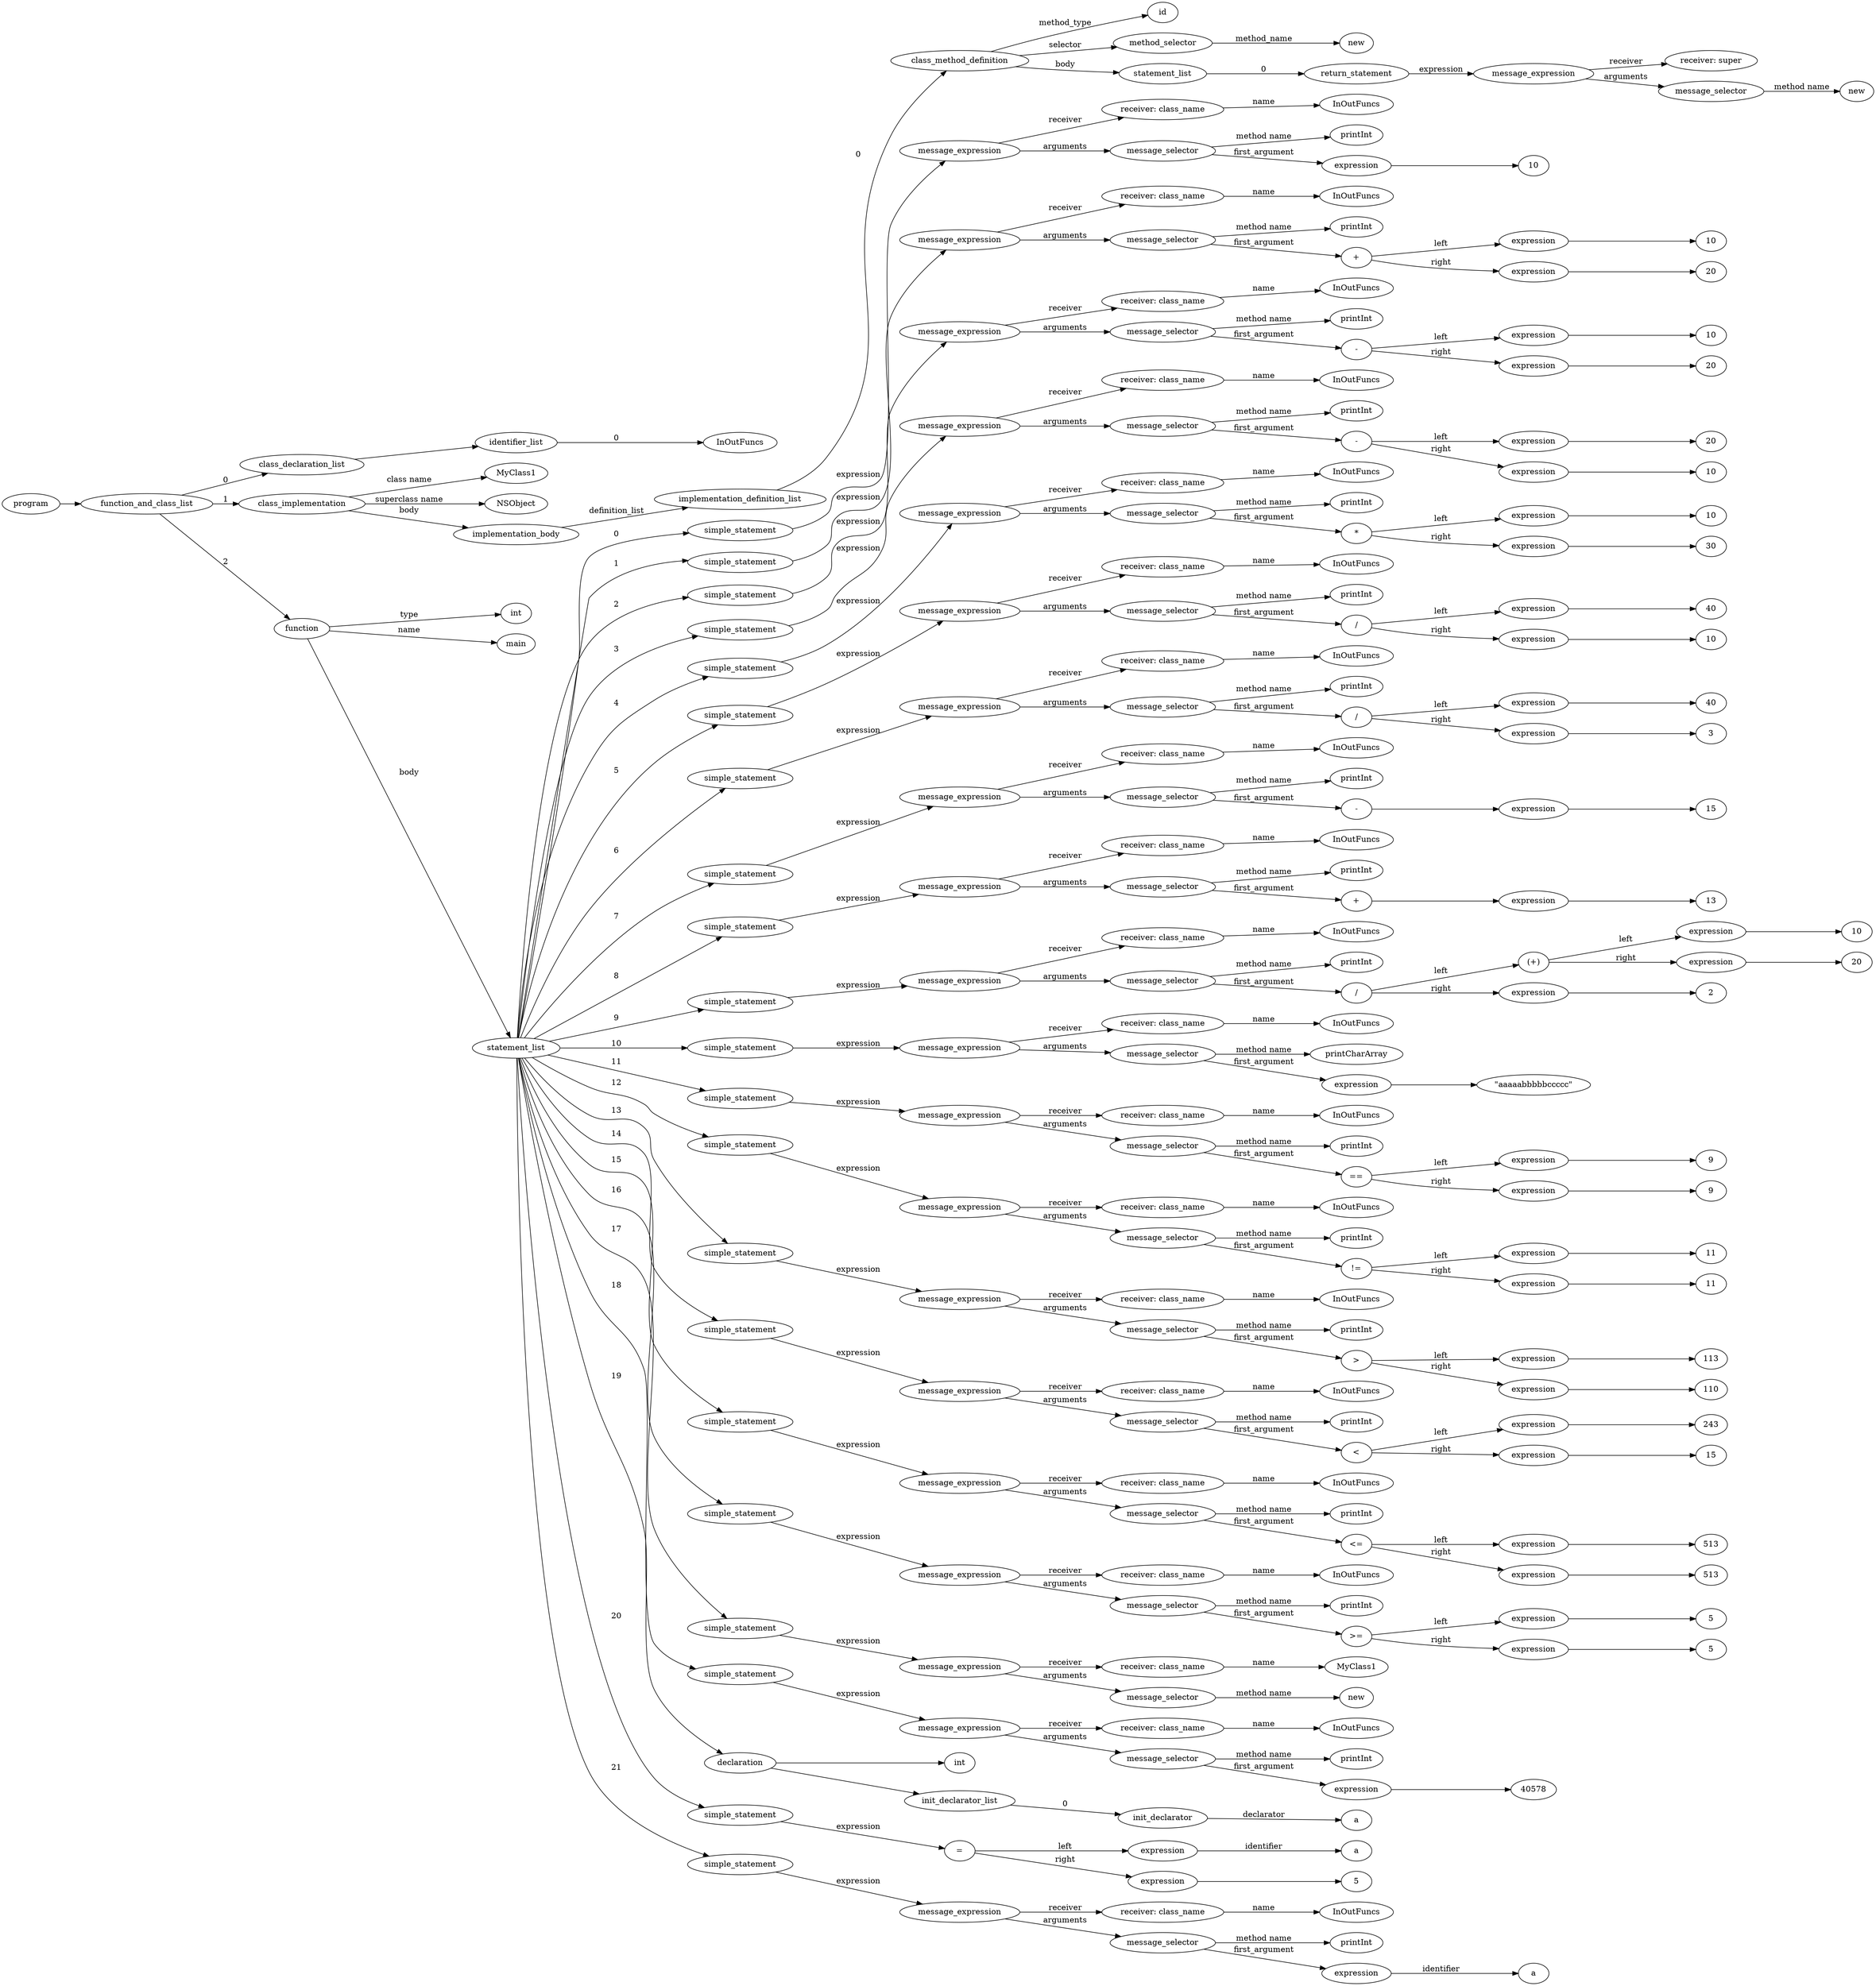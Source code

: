 digraph ObjectiveC { rankdir="LR";
187[label="program"];
187->2;
2[label="function_and_class_list"];
2->1[label="0"];
1[label="class_declaration_list"];
1->0;
0[label="identifier_list"];
0.0 [label="InOutFuncs"];
0->0.0 [label="0"];
2->13[label="1"];
13[label="class_implementation"];
13.1 [label="MyClass1"];
13->13.1 [label="class name"];
13.2 [label="NSObject"];
13->13.2 [label="superclass name"];
13->12[label="body"];
12[label="implementation_body"];
12->11[label="definition_list"];
11[label="implementation_definition_list"];
11->10[label="0"];
10[label="class_method_definition"];
10->3[label="method_type"];
3[label="id"];
10->4[label="selector"];
4[label="method_selector"];
4->4.1 [label="method_name"];
4.1 [label="new"];
10->9[label="body"];
9[label="statement_list"];
9->8[label="0"];
8[label="return_statement"];
8->7[label="expression"];
7[label="expression"];
7[label="message_expression"];
7->5[label="receiver"];
5[label="receiver: super"];
7->6[label="arguments"];
6[label="message_selector"];
6.1 [label="new"];
6->6.1 [label="method name"]; 
2->186[label="2"];
186[label="function"];
186->14[label="type"];
14[label="int"];
186->186.1 [label="name"];
186.1 [label="main"];
186->21[label="body"];
21[label="statement_list"];
21->20[label="0"];
20[label="simple_statement"];
20->19[label="expression"];
19[label="expression"];
19[label="message_expression"];
19->15[label="receiver"];
15[label="receiver: class_name"];
15.1 [label="InOutFuncs"];
15->15.1 [label="name"];
19->18[label="arguments"];
18[label="message_selector"];
18.1 [label="printInt"];
18->18.1 [label="method name"]; 
18->17[label="first_argument"];
17[label="expression"];
17->16;
16[label="10"];
21->30[label="1"];
30[label="simple_statement"];
30->29[label="expression"];
29[label="expression"];
29[label="message_expression"];
29->22[label="receiver"];
22[label="receiver: class_name"];
22.1 [label="InOutFuncs"];
22->22.1 [label="name"];
29->28[label="arguments"];
28[label="message_selector"];
28.1 [label="printInt"];
28->28.1 [label="method name"]; 
28->27[label="first_argument"];
27[label="expression"];
27[label="+"];
27->24[label="left"];
24[label="expression"];
24->23;
23[label="10"];
27->26[label="right"];
26[label="expression"];
26->25;
25[label="20"];
21->39[label="2"];
39[label="simple_statement"];
39->38[label="expression"];
38[label="expression"];
38[label="message_expression"];
38->31[label="receiver"];
31[label="receiver: class_name"];
31.1 [label="InOutFuncs"];
31->31.1 [label="name"];
38->37[label="arguments"];
37[label="message_selector"];
37.1 [label="printInt"];
37->37.1 [label="method name"]; 
37->36[label="first_argument"];
36[label="expression"];
36[label="-"];
36->33[label="left"];
33[label="expression"];
33->32;
32[label="10"];
36->35[label="right"];
35[label="expression"];
35->34;
34[label="20"];
21->48[label="3"];
48[label="simple_statement"];
48->47[label="expression"];
47[label="expression"];
47[label="message_expression"];
47->40[label="receiver"];
40[label="receiver: class_name"];
40.1 [label="InOutFuncs"];
40->40.1 [label="name"];
47->46[label="arguments"];
46[label="message_selector"];
46.1 [label="printInt"];
46->46.1 [label="method name"]; 
46->45[label="first_argument"];
45[label="expression"];
45[label="-"];
45->42[label="left"];
42[label="expression"];
42->41;
41[label="20"];
45->44[label="right"];
44[label="expression"];
44->43;
43[label="10"];
21->57[label="4"];
57[label="simple_statement"];
57->56[label="expression"];
56[label="expression"];
56[label="message_expression"];
56->49[label="receiver"];
49[label="receiver: class_name"];
49.1 [label="InOutFuncs"];
49->49.1 [label="name"];
56->55[label="arguments"];
55[label="message_selector"];
55.1 [label="printInt"];
55->55.1 [label="method name"]; 
55->54[label="first_argument"];
54[label="expression"];
54[label="*"];
54->51[label="left"];
51[label="expression"];
51->50;
50[label="10"];
54->53[label="right"];
53[label="expression"];
53->52;
52[label="30"];
21->66[label="5"];
66[label="simple_statement"];
66->65[label="expression"];
65[label="expression"];
65[label="message_expression"];
65->58[label="receiver"];
58[label="receiver: class_name"];
58.1 [label="InOutFuncs"];
58->58.1 [label="name"];
65->64[label="arguments"];
64[label="message_selector"];
64.1 [label="printInt"];
64->64.1 [label="method name"]; 
64->63[label="first_argument"];
63[label="expression"];
63[label="/"];
63->60[label="left"];
60[label="expression"];
60->59;
59[label="40"];
63->62[label="right"];
62[label="expression"];
62->61;
61[label="10"];
21->75[label="6"];
75[label="simple_statement"];
75->74[label="expression"];
74[label="expression"];
74[label="message_expression"];
74->67[label="receiver"];
67[label="receiver: class_name"];
67.1 [label="InOutFuncs"];
67->67.1 [label="name"];
74->73[label="arguments"];
73[label="message_selector"];
73.1 [label="printInt"];
73->73.1 [label="method name"]; 
73->72[label="first_argument"];
72[label="expression"];
72[label="/"];
72->69[label="left"];
69[label="expression"];
69->68;
68[label="40"];
72->71[label="right"];
71[label="expression"];
71->70;
70[label="3"];
21->82[label="7"];
82[label="simple_statement"];
82->81[label="expression"];
81[label="expression"];
81[label="message_expression"];
81->76[label="receiver"];
76[label="receiver: class_name"];
76.1 [label="InOutFuncs"];
76->76.1 [label="name"];
81->80[label="arguments"];
80[label="message_selector"];
80.1 [label="printInt"];
80->80.1 [label="method name"]; 
80->79[label="first_argument"];
79[label="expression"];
79[label="-"];
79->78;
78[label="expression"];
78->77;
77[label="15"];
21->89[label="8"];
89[label="simple_statement"];
89->88[label="expression"];
88[label="expression"];
88[label="message_expression"];
88->83[label="receiver"];
83[label="receiver: class_name"];
83.1 [label="InOutFuncs"];
83->83.1 [label="name"];
88->87[label="arguments"];
87[label="message_selector"];
87.1 [label="printInt"];
87->87.1 [label="method name"]; 
87->86[label="first_argument"];
86[label="expression"];
86[label="+"];
86->85;
85[label="expression"];
85->84;
84[label="13"];
21->101[label="9"];
101[label="simple_statement"];
101->100[label="expression"];
100[label="expression"];
100[label="message_expression"];
100->90[label="receiver"];
90[label="receiver: class_name"];
90.1 [label="InOutFuncs"];
90->90.1 [label="name"];
100->99[label="arguments"];
99[label="message_selector"];
99.1 [label="printInt"];
99->99.1 [label="method name"]; 
99->98[label="first_argument"];
98[label="expression"];
98[label="/"];
98->95[label="left"];
95[label="(expression)"];
95[label="(+)"];
95->92[label="left"];
92[label="expression"];
92->91;
91[label="10"];
95->94[label="right"];
94[label="expression"];
94->93;
93[label="20"];
98->97[label="right"];
97[label="expression"];
97->96;
96[label="2"];
21->107[label="10"];
107[label="simple_statement"];
107->106[label="expression"];
106[label="expression"];
106[label="message_expression"];
106->102[label="receiver"];
102[label="receiver: class_name"];
102.1 [label="InOutFuncs"];
102->102.1 [label="name"];
106->105[label="arguments"];
105[label="message_selector"];
105.1 [label="printCharArray"];
105->105.1 [label="method name"]; 
105->104[label="first_argument"];
104[label="expression"];
104->103;
103[label=<"aaaaabbbbbccccc">];
21->116[label="11"];
116[label="simple_statement"];
116->115[label="expression"];
115[label="expression"];
115[label="message_expression"];
115->108[label="receiver"];
108[label="receiver: class_name"];
108.1 [label="InOutFuncs"];
108->108.1 [label="name"];
115->114[label="arguments"];
114[label="message_selector"];
114.1 [label="printInt"];
114->114.1 [label="method name"]; 
114->113[label="first_argument"];
113[label="expression"];
113[label="=="];
113->110[label="left"];
110[label="expression"];
110->109;
109[label="9"];
113->112[label="right"];
112[label="expression"];
112->111;
111[label="9"];
21->125[label="12"];
125[label="simple_statement"];
125->124[label="expression"];
124[label="expression"];
124[label="message_expression"];
124->117[label="receiver"];
117[label="receiver: class_name"];
117.1 [label="InOutFuncs"];
117->117.1 [label="name"];
124->123[label="arguments"];
123[label="message_selector"];
123.1 [label="printInt"];
123->123.1 [label="method name"]; 
123->122[label="first_argument"];
122[label="expression"];
122[label="!="];
122->119[label="left"];
119[label="expression"];
119->118;
118[label="11"];
122->121[label="right"];
121[label="expression"];
121->120;
120[label="11"];
21->134[label="13"];
134[label="simple_statement"];
134->133[label="expression"];
133[label="expression"];
133[label="message_expression"];
133->126[label="receiver"];
126[label="receiver: class_name"];
126.1 [label="InOutFuncs"];
126->126.1 [label="name"];
133->132[label="arguments"];
132[label="message_selector"];
132.1 [label="printInt"];
132->132.1 [label="method name"]; 
132->131[label="first_argument"];
131[label="expression"];
131[label=">"];
131->128[label="left"];
128[label="expression"];
128->127;
127[label="113"];
131->130[label="right"];
130[label="expression"];
130->129;
129[label="110"];
21->143[label="14"];
143[label="simple_statement"];
143->142[label="expression"];
142[label="expression"];
142[label="message_expression"];
142->135[label="receiver"];
135[label="receiver: class_name"];
135.1 [label="InOutFuncs"];
135->135.1 [label="name"];
142->141[label="arguments"];
141[label="message_selector"];
141.1 [label="printInt"];
141->141.1 [label="method name"]; 
141->140[label="first_argument"];
140[label="expression"];
140[label="<"];
140->137[label="left"];
137[label="expression"];
137->136;
136[label="243"];
140->139[label="right"];
139[label="expression"];
139->138;
138[label="15"];
21->152[label="15"];
152[label="simple_statement"];
152->151[label="expression"];
151[label="expression"];
151[label="message_expression"];
151->144[label="receiver"];
144[label="receiver: class_name"];
144.1 [label="InOutFuncs"];
144->144.1 [label="name"];
151->150[label="arguments"];
150[label="message_selector"];
150.1 [label="printInt"];
150->150.1 [label="method name"]; 
150->149[label="first_argument"];
149[label="expression"];
149[label="<="];
149->146[label="left"];
146[label="expression"];
146->145;
145[label="513"];
149->148[label="right"];
148[label="expression"];
148->147;
147[label="513"];
21->161[label="16"];
161[label="simple_statement"];
161->160[label="expression"];
160[label="expression"];
160[label="message_expression"];
160->153[label="receiver"];
153[label="receiver: class_name"];
153.1 [label="InOutFuncs"];
153->153.1 [label="name"];
160->159[label="arguments"];
159[label="message_selector"];
159.1 [label="printInt"];
159->159.1 [label="method name"]; 
159->158[label="first_argument"];
158[label="expression"];
158[label=">="];
158->155[label="left"];
155[label="expression"];
155->154;
154[label="5"];
158->157[label="right"];
157[label="expression"];
157->156;
156[label="5"];
21->165[label="17"];
165[label="simple_statement"];
165->164[label="expression"];
164[label="expression"];
164[label="message_expression"];
164->162[label="receiver"];
162[label="receiver: class_name"];
162.1 [label="MyClass1"];
162->162.1 [label="name"];
164->163[label="arguments"];
163[label="message_selector"];
163.1 [label="new"];
163->163.1 [label="method name"]; 
21->171[label="18"];
171[label="simple_statement"];
171->170[label="expression"];
170[label="expression"];
170[label="message_expression"];
170->166[label="receiver"];
166[label="receiver: class_name"];
166.1 [label="InOutFuncs"];
166->166.1 [label="name"];
170->169[label="arguments"];
169[label="message_selector"];
169.1 [label="printInt"];
169->169.1 [label="method name"]; 
169->168[label="first_argument"];
168[label="expression"];
168->167;
167[label="40578"];
21->175[label="19"];
175[label="declaration"];
175->172;
172[label="int"];
175->174;
174[label="init_declarator_list"];
174->173[label="0"];
173[label="init_declarator"];
173.1 [label="a"];
173->173.1[label="declarator"];
21->180[label="20"];
180[label="simple_statement"];
180->179[label="expression"];
179[label="expression"];
179[label="="];
179->176[label="left"];
176[label="expression"];
176->176.1 [label="identifier"];176.1[label="a"];
179->178[label="right"];
178[label="expression"];
178->177;
177[label="5"];
21->185[label="21"];
185[label="simple_statement"];
185->184[label="expression"];
184[label="expression"];
184[label="message_expression"];
184->181[label="receiver"];
181[label="receiver: class_name"];
181.1 [label="InOutFuncs"];
181->181.1 [label="name"];
184->183[label="arguments"];
183[label="message_selector"];
183.1 [label="printInt"];
183->183.1 [label="method name"]; 
183->182[label="first_argument"];
182[label="expression"];
182->182.1 [label="identifier"];182.1[label="a"];
}
